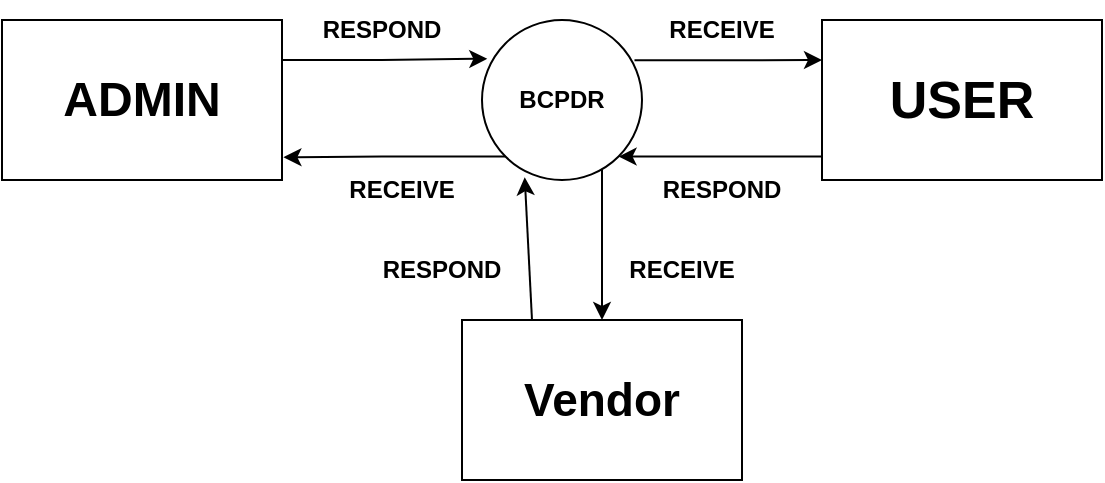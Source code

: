<mxfile version="27.1.4">
  <diagram name="Page-1" id="iexCky-24MUzZknJcLXE">
    <mxGraphModel dx="778" dy="468" grid="1" gridSize="10" guides="1" tooltips="1" connect="1" arrows="1" fold="1" page="1" pageScale="1" pageWidth="850" pageHeight="1100" math="0" shadow="0">
      <root>
        <mxCell id="0" />
        <mxCell id="1" parent="0" />
        <mxCell id="dJwQjiaHmR0T1Y77OGWm-1" value="&lt;b style=&quot;font-size: 24px;&quot;&gt;ADMIN&lt;/b&gt;" style="rounded=0;whiteSpace=wrap;html=1;" parent="1" vertex="1">
          <mxGeometry x="190" y="160" width="140" height="80" as="geometry" />
        </mxCell>
        <mxCell id="dJwQjiaHmR0T1Y77OGWm-12" style="edgeStyle=orthogonalEdgeStyle;rounded=0;orthogonalLoop=1;jettySize=auto;html=1;exitX=0.953;exitY=0.251;exitDx=0;exitDy=0;entryX=0;entryY=0.25;entryDx=0;entryDy=0;exitPerimeter=0;" parent="1" source="dJwQjiaHmR0T1Y77OGWm-2" target="dJwQjiaHmR0T1Y77OGWm-3" edge="1">
          <mxGeometry relative="1" as="geometry" />
        </mxCell>
        <mxCell id="qNR6gxRiHDTwJwDQJOQF-7" value="" style="edgeStyle=orthogonalEdgeStyle;rounded=0;orthogonalLoop=1;jettySize=auto;html=1;" parent="1" source="dJwQjiaHmR0T1Y77OGWm-2" target="qNR6gxRiHDTwJwDQJOQF-1" edge="1">
          <mxGeometry relative="1" as="geometry">
            <Array as="points">
              <mxPoint x="490" y="290" />
              <mxPoint x="490" y="290" />
            </Array>
          </mxGeometry>
        </mxCell>
        <mxCell id="dJwQjiaHmR0T1Y77OGWm-2" value="BCPDR" style="ellipse;whiteSpace=wrap;html=1;aspect=fixed;fontStyle=1" parent="1" vertex="1">
          <mxGeometry x="430" y="160" width="80" height="80" as="geometry" />
        </mxCell>
        <mxCell id="dJwQjiaHmR0T1Y77OGWm-9" style="edgeStyle=orthogonalEdgeStyle;rounded=0;orthogonalLoop=1;jettySize=auto;html=1;exitX=0;exitY=0.75;exitDx=0;exitDy=0;entryX=1;entryY=1;entryDx=0;entryDy=0;" parent="1" source="dJwQjiaHmR0T1Y77OGWm-3" target="dJwQjiaHmR0T1Y77OGWm-2" edge="1">
          <mxGeometry relative="1" as="geometry">
            <Array as="points">
              <mxPoint x="600" y="228" />
            </Array>
          </mxGeometry>
        </mxCell>
        <mxCell id="dJwQjiaHmR0T1Y77OGWm-3" value="&lt;b&gt;&lt;font style=&quot;font-size: 26px;&quot;&gt;USER&lt;/font&gt;&lt;/b&gt;" style="rounded=0;whiteSpace=wrap;html=1;" parent="1" vertex="1">
          <mxGeometry x="600" y="160" width="140" height="80" as="geometry" />
        </mxCell>
        <mxCell id="dJwQjiaHmR0T1Y77OGWm-4" style="edgeStyle=orthogonalEdgeStyle;rounded=0;orthogonalLoop=1;jettySize=auto;html=1;exitX=1;exitY=0.25;exitDx=0;exitDy=0;entryX=0.033;entryY=0.242;entryDx=0;entryDy=0;entryPerimeter=0;" parent="1" source="dJwQjiaHmR0T1Y77OGWm-1" target="dJwQjiaHmR0T1Y77OGWm-2" edge="1">
          <mxGeometry relative="1" as="geometry" />
        </mxCell>
        <mxCell id="dJwQjiaHmR0T1Y77OGWm-8" style="edgeStyle=orthogonalEdgeStyle;rounded=0;orthogonalLoop=1;jettySize=auto;html=1;exitX=0;exitY=1;exitDx=0;exitDy=0;entryX=1.005;entryY=0.858;entryDx=0;entryDy=0;entryPerimeter=0;" parent="1" source="dJwQjiaHmR0T1Y77OGWm-2" target="dJwQjiaHmR0T1Y77OGWm-1" edge="1">
          <mxGeometry relative="1" as="geometry" />
        </mxCell>
        <mxCell id="dJwQjiaHmR0T1Y77OGWm-13" value="&lt;b&gt;RESPOND&lt;/b&gt;" style="text;html=1;align=center;verticalAlign=middle;whiteSpace=wrap;rounded=0;" parent="1" vertex="1">
          <mxGeometry x="350" y="150" width="60" height="30" as="geometry" />
        </mxCell>
        <mxCell id="dJwQjiaHmR0T1Y77OGWm-14" value="&lt;b&gt;&lt;font style=&quot;font-size: 12px;&quot;&gt;RECEIVE&lt;/font&gt;&lt;/b&gt;" style="text;html=1;align=center;verticalAlign=middle;whiteSpace=wrap;rounded=0;" parent="1" vertex="1">
          <mxGeometry x="520" y="150" width="60" height="30" as="geometry" />
        </mxCell>
        <mxCell id="dJwQjiaHmR0T1Y77OGWm-15" value="&lt;b&gt;RESPOND&lt;/b&gt;" style="text;html=1;align=center;verticalAlign=middle;whiteSpace=wrap;rounded=0;" parent="1" vertex="1">
          <mxGeometry x="520" y="230" width="60" height="30" as="geometry" />
        </mxCell>
        <mxCell id="dJwQjiaHmR0T1Y77OGWm-17" value="&lt;b&gt;&lt;font style=&quot;font-size: 12px;&quot;&gt;RECEIVE&lt;/font&gt;&lt;/b&gt;" style="text;html=1;align=center;verticalAlign=middle;whiteSpace=wrap;rounded=0;" parent="1" vertex="1">
          <mxGeometry x="360" y="230" width="60" height="30" as="geometry" />
        </mxCell>
        <mxCell id="qNR6gxRiHDTwJwDQJOQF-1" value="&lt;b&gt;&lt;font style=&quot;font-size: 23px;&quot;&gt;Vendor&lt;/font&gt;&lt;/b&gt;" style="rounded=0;whiteSpace=wrap;html=1;" parent="1" vertex="1">
          <mxGeometry x="420" y="310" width="140" height="80" as="geometry" />
        </mxCell>
        <mxCell id="qNR6gxRiHDTwJwDQJOQF-9" value="&lt;b&gt;RESPOND&lt;/b&gt;" style="text;html=1;align=center;verticalAlign=middle;whiteSpace=wrap;rounded=0;" parent="1" vertex="1">
          <mxGeometry x="380" y="270" width="60" height="30" as="geometry" />
        </mxCell>
        <mxCell id="qNR6gxRiHDTwJwDQJOQF-10" value="&lt;b&gt;&lt;font style=&quot;font-size: 12px;&quot;&gt;RECEIVE&lt;/font&gt;&lt;/b&gt;" style="text;html=1;align=center;verticalAlign=middle;whiteSpace=wrap;rounded=0;" parent="1" vertex="1">
          <mxGeometry x="500" y="270" width="60" height="30" as="geometry" />
        </mxCell>
        <mxCell id="FpYSkX6u-FkiBxDJHB4Q-1" style="rounded=0;orthogonalLoop=1;jettySize=auto;html=1;exitX=0.25;exitY=0;exitDx=0;exitDy=0;entryX=0.267;entryY=0.983;entryDx=0;entryDy=0;entryPerimeter=0;" edge="1" parent="1" source="qNR6gxRiHDTwJwDQJOQF-1" target="dJwQjiaHmR0T1Y77OGWm-2">
          <mxGeometry relative="1" as="geometry" />
        </mxCell>
      </root>
    </mxGraphModel>
  </diagram>
</mxfile>
